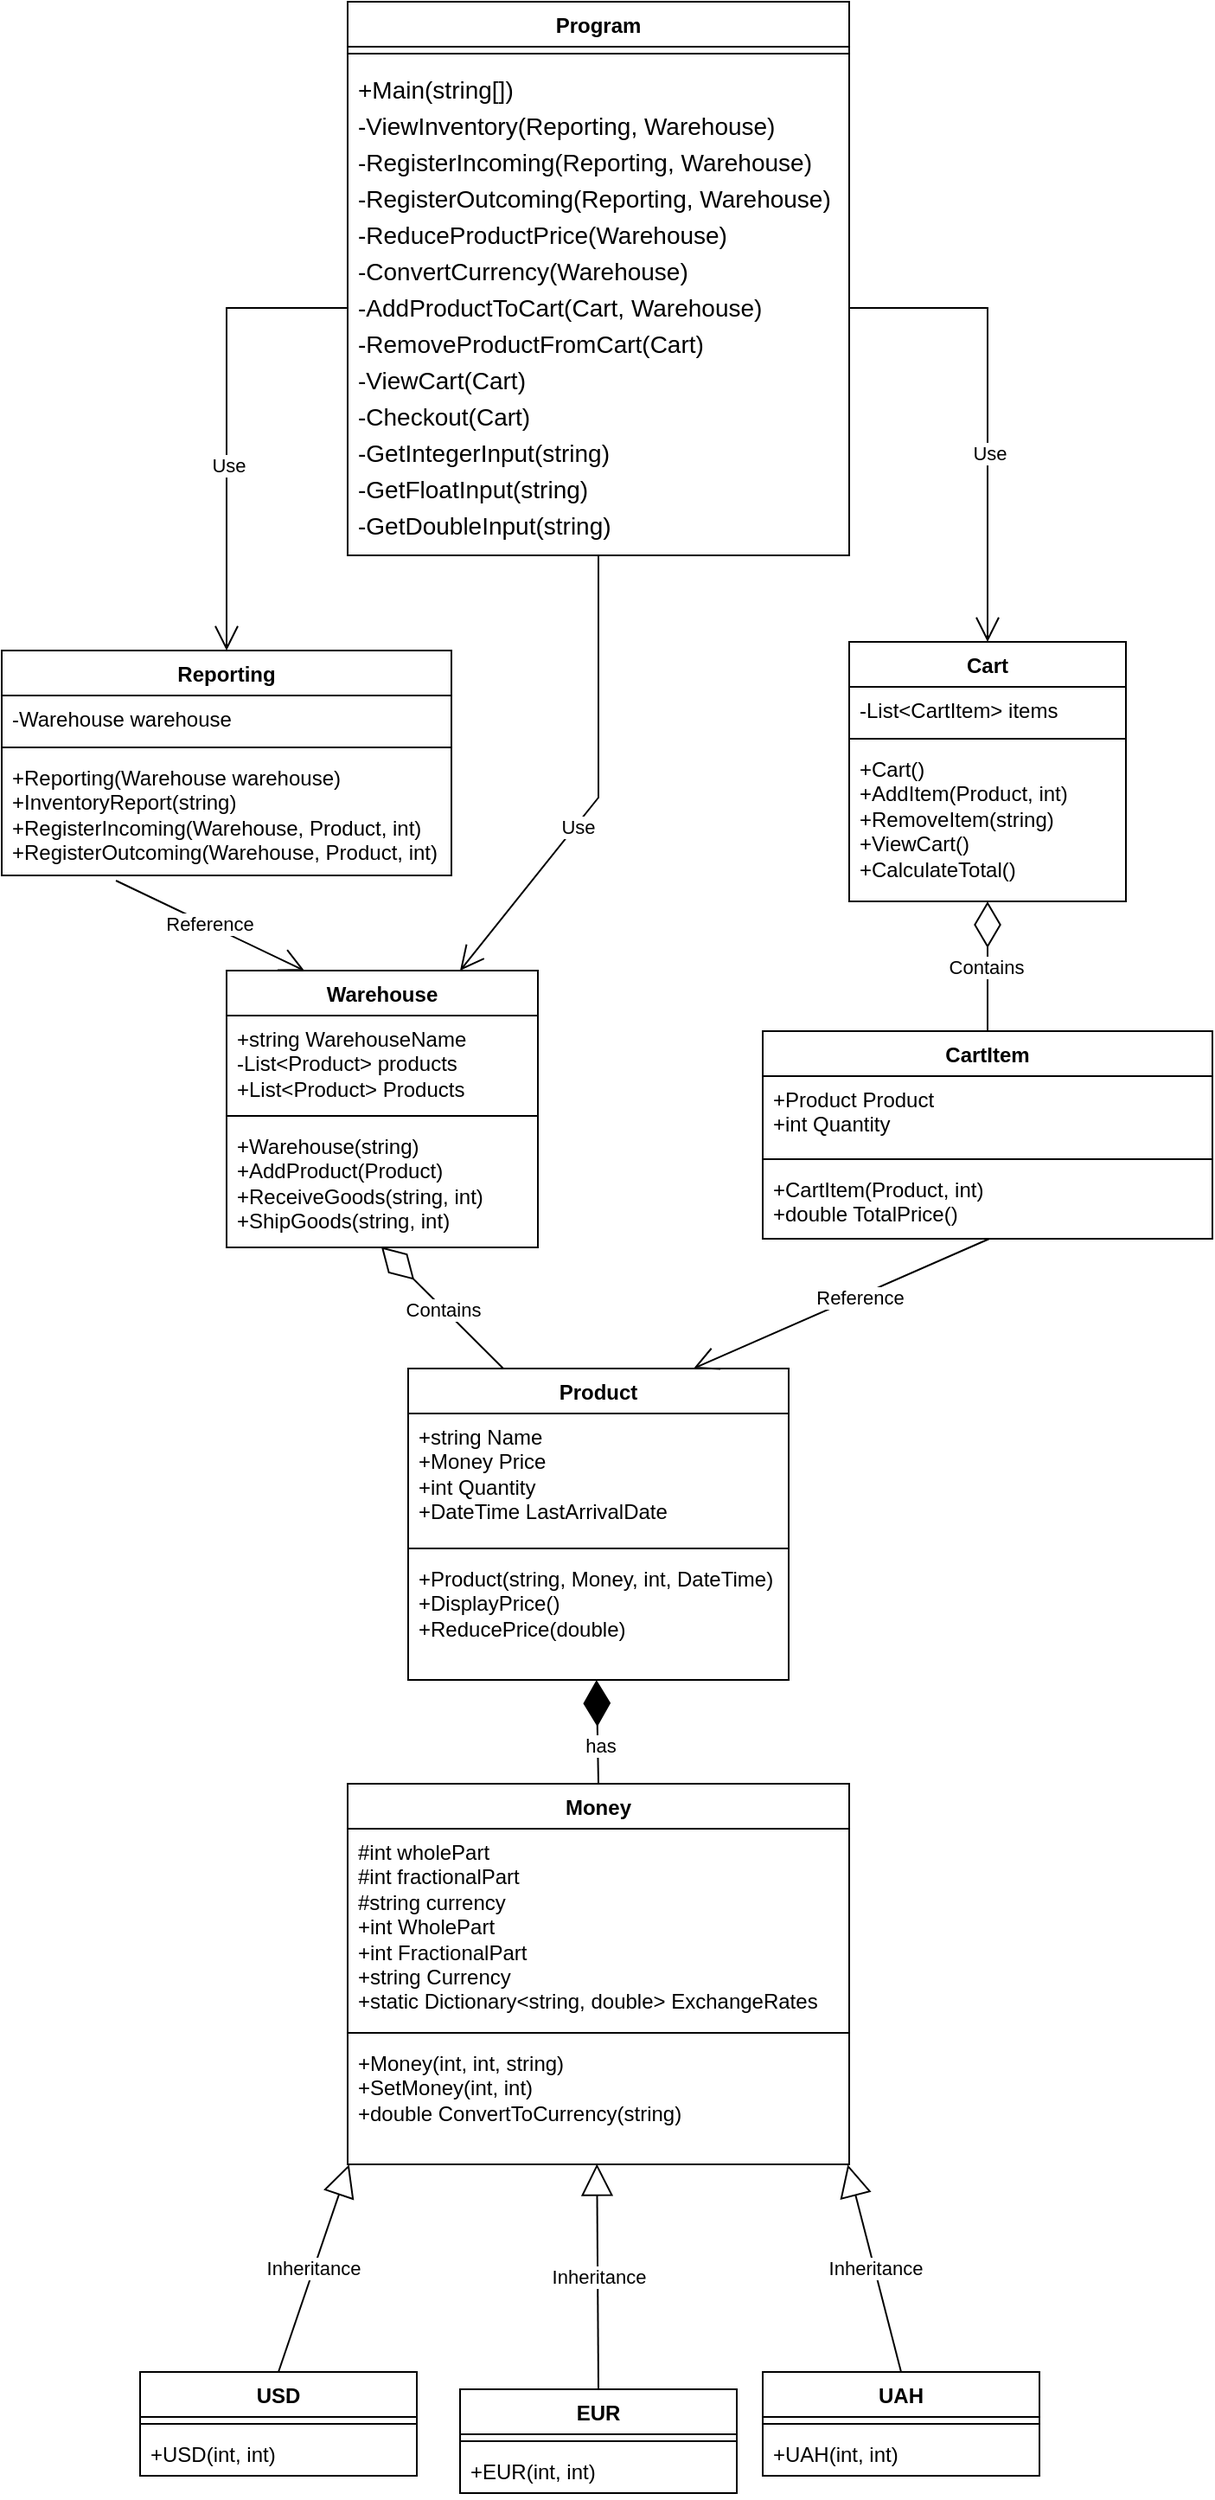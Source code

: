 <mxfile version="26.1.0">
  <diagram name="Page-1" id="c4acf3e9-155e-7222-9cf6-157b1a14988f">
    <mxGraphModel dx="1793" dy="933" grid="1" gridSize="10" guides="1" tooltips="1" connect="1" arrows="1" fold="1" page="1" pageScale="1" pageWidth="850" pageHeight="1100" background="none" math="0" shadow="0">
      <root>
        <mxCell id="0" />
        <mxCell id="1" parent="0" />
        <mxCell id="-vJRP48ZTgsoDx5BEf9M-2" value="Program" style="swimlane;fontStyle=1;align=center;verticalAlign=top;childLayout=stackLayout;horizontal=1;startSize=26;horizontalStack=0;resizeParent=1;resizeParentMax=0;resizeLast=0;collapsible=1;marginBottom=0;whiteSpace=wrap;html=1;" vertex="1" parent="1">
          <mxGeometry x="290" y="20" width="290" height="320" as="geometry" />
        </mxCell>
        <mxCell id="-vJRP48ZTgsoDx5BEf9M-4" value="" style="line;strokeWidth=1;fillColor=none;align=left;verticalAlign=middle;spacingTop=-1;spacingLeft=3;spacingRight=3;rotatable=0;labelPosition=right;points=[];portConstraint=eastwest;strokeColor=inherit;" vertex="1" parent="-vJRP48ZTgsoDx5BEf9M-2">
          <mxGeometry y="26" width="290" height="8" as="geometry" />
        </mxCell>
        <mxCell id="-vJRP48ZTgsoDx5BEf9M-5" value="&lt;div style=&quot;line-height: 150%;&quot;&gt;&lt;div&gt;&lt;div align=&quot;left&quot;&gt;&lt;font style=&quot;font-size: 14px; line-height: 150%;&quot;&gt;&lt;span class=&quot;&quot;&gt;+Main(string[])&lt;/span&gt;&lt;br&gt;&lt;span class=&quot;&quot;&gt;&lt;/span&gt;&lt;span class=&quot;&quot;&gt;  -ViewInventory(Reporting, Warehouse)&lt;/span&gt;&lt;br&gt;&lt;span class=&quot;&quot;&gt;&lt;/span&gt;&lt;span class=&quot;&quot;&gt;  -RegisterIncoming(Reporting, Warehouse)&lt;/span&gt;&lt;br&gt;&lt;span class=&quot;&quot;&gt;&lt;/span&gt;&lt;span class=&quot;&quot;&gt;  -RegisterOutcoming(Reporting, Warehouse)&lt;/span&gt;&lt;br&gt;&lt;span class=&quot;&quot;&gt;&lt;/span&gt;&lt;span class=&quot;&quot;&gt;  -ReduceProductPrice(Warehouse)&lt;/span&gt;&lt;br&gt;&lt;span class=&quot;&quot;&gt;&lt;/span&gt;&lt;span class=&quot;&quot;&gt;  -ConvertCurrency(Warehouse)&lt;/span&gt;&lt;br&gt;&lt;span class=&quot;&quot;&gt;&lt;/span&gt;&lt;span class=&quot;&quot;&gt;  -AddProductToCart(Cart, Warehouse)&lt;/span&gt;&lt;br&gt;&lt;span class=&quot;&quot;&gt;&lt;/span&gt;&lt;span class=&quot;&quot;&gt;  -RemoveProductFromCart(Cart)&lt;/span&gt;&lt;span class=&quot;&quot;&gt;&lt;br&gt;&lt;/span&gt;&lt;/font&gt;&lt;/div&gt;&lt;div align=&quot;left&quot;&gt;&lt;font style=&quot;font-size: 14px; line-height: 150%;&quot;&gt;&lt;span class=&quot;&quot;&gt;-ViewCart(Cart)&lt;/span&gt;&lt;br&gt;&lt;span class=&quot;&quot;&gt;&lt;/span&gt;&lt;span class=&quot;&quot;&gt;  -Checkout(Cart)&lt;/span&gt;&lt;br&gt;&lt;span class=&quot;&quot;&gt;&lt;/span&gt;&lt;span class=&quot;&quot;&gt;  -GetIntegerInput(string)&lt;/span&gt;&lt;br&gt;&lt;span class=&quot;&quot;&gt;&lt;/span&gt;&lt;span class=&quot;&quot;&gt;  -GetFloatInput(string)&lt;/span&gt;&lt;br&gt;&lt;span class=&quot;&quot;&gt;&lt;/span&gt;&lt;span class=&quot;&quot;&gt;  -GetDoubleInput(string)&lt;/span&gt;&lt;/font&gt;&lt;/div&gt;&lt;/div&gt;&lt;/div&gt;" style="text;strokeColor=none;fillColor=none;align=left;verticalAlign=top;spacingLeft=4;spacingRight=4;overflow=hidden;rotatable=0;points=[[0,0.5],[1,0.5]];portConstraint=eastwest;whiteSpace=wrap;html=1;" vertex="1" parent="-vJRP48ZTgsoDx5BEf9M-2">
          <mxGeometry y="34" width="290" height="286" as="geometry" />
        </mxCell>
        <mxCell id="-vJRP48ZTgsoDx5BEf9M-12" value="Reporting" style="swimlane;fontStyle=1;align=center;verticalAlign=top;childLayout=stackLayout;horizontal=1;startSize=26;horizontalStack=0;resizeParent=1;resizeParentMax=0;resizeLast=0;collapsible=1;marginBottom=0;whiteSpace=wrap;html=1;" vertex="1" parent="1">
          <mxGeometry x="90" y="395.0" width="260" height="130" as="geometry" />
        </mxCell>
        <mxCell id="-vJRP48ZTgsoDx5BEf9M-13" value="-Warehouse warehouse" style="text;strokeColor=none;fillColor=none;align=left;verticalAlign=top;spacingLeft=4;spacingRight=4;overflow=hidden;rotatable=0;points=[[0,0.5],[1,0.5]];portConstraint=eastwest;whiteSpace=wrap;html=1;" vertex="1" parent="-vJRP48ZTgsoDx5BEf9M-12">
          <mxGeometry y="26" width="260" height="26" as="geometry" />
        </mxCell>
        <mxCell id="-vJRP48ZTgsoDx5BEf9M-14" value="" style="line;strokeWidth=1;fillColor=none;align=left;verticalAlign=middle;spacingTop=-1;spacingLeft=3;spacingRight=3;rotatable=0;labelPosition=right;points=[];portConstraint=eastwest;strokeColor=inherit;" vertex="1" parent="-vJRP48ZTgsoDx5BEf9M-12">
          <mxGeometry y="52" width="260" height="8" as="geometry" />
        </mxCell>
        <mxCell id="-vJRP48ZTgsoDx5BEf9M-15" value="&lt;div&gt;+Reporting(Warehouse warehouse)&lt;/div&gt;&lt;div&gt;&lt;span class=&quot;&quot;&gt;+InventoryReport(string)&lt;br/&gt;&lt;/span&gt;&lt;span class=&quot;&quot;&gt;  +RegisterIncoming(Warehouse, Product, int)&lt;br/&gt;&lt;/span&gt;&lt;span class=&quot;&quot;&gt;  +RegisterOutcoming(Warehouse, Product, int)&lt;/span&gt;&lt;/div&gt;" style="text;strokeColor=none;fillColor=none;align=left;verticalAlign=top;spacingLeft=4;spacingRight=4;overflow=hidden;rotatable=0;points=[[0,0.5],[1,0.5]];portConstraint=eastwest;whiteSpace=wrap;html=1;" vertex="1" parent="-vJRP48ZTgsoDx5BEf9M-12">
          <mxGeometry y="60" width="260" height="70" as="geometry" />
        </mxCell>
        <mxCell id="-vJRP48ZTgsoDx5BEf9M-17" value="Cart" style="swimlane;fontStyle=1;align=center;verticalAlign=top;childLayout=stackLayout;horizontal=1;startSize=26;horizontalStack=0;resizeParent=1;resizeParentMax=0;resizeLast=0;collapsible=1;marginBottom=0;whiteSpace=wrap;html=1;" vertex="1" parent="1">
          <mxGeometry x="580" y="390.0" width="160" height="150" as="geometry" />
        </mxCell>
        <mxCell id="-vJRP48ZTgsoDx5BEf9M-18" value="-List&amp;lt;CartItem&amp;gt; items" style="text;strokeColor=none;fillColor=none;align=left;verticalAlign=top;spacingLeft=4;spacingRight=4;overflow=hidden;rotatable=0;points=[[0,0.5],[1,0.5]];portConstraint=eastwest;whiteSpace=wrap;html=1;" vertex="1" parent="-vJRP48ZTgsoDx5BEf9M-17">
          <mxGeometry y="26" width="160" height="26" as="geometry" />
        </mxCell>
        <mxCell id="-vJRP48ZTgsoDx5BEf9M-19" value="" style="line;strokeWidth=1;fillColor=none;align=left;verticalAlign=middle;spacingTop=-1;spacingLeft=3;spacingRight=3;rotatable=0;labelPosition=right;points=[];portConstraint=eastwest;strokeColor=inherit;" vertex="1" parent="-vJRP48ZTgsoDx5BEf9M-17">
          <mxGeometry y="52" width="160" height="8" as="geometry" />
        </mxCell>
        <mxCell id="-vJRP48ZTgsoDx5BEf9M-20" value="&lt;div&gt;&lt;span class=&quot;&quot;&gt;+Cart()&amp;nbsp;&lt;/span&gt;&lt;span class=&quot;&quot;&gt;&lt;/span&gt;&lt;/div&gt;&lt;div&gt;&lt;span class=&quot;&quot;&gt;+AddItem(Product, int)&amp;nbsp;&lt;/span&gt;&lt;span class=&quot;&quot;&gt;&lt;/span&gt;&lt;/div&gt;&lt;div&gt;&lt;span class=&quot;&quot;&gt;+RemoveItem(string)&amp;nbsp;&lt;/span&gt;&lt;span class=&quot;&quot;&gt;&lt;/span&gt;&lt;/div&gt;&lt;div&gt;&lt;span class=&quot;&quot;&gt;+ViewCart()&amp;nbsp;&lt;/span&gt;&lt;span class=&quot;&quot;&gt;&lt;/span&gt;&lt;/div&gt;&lt;div&gt;&lt;span class=&quot;&quot;&gt;+CalculateTotal()&lt;/span&gt;&lt;/div&gt;" style="text;strokeColor=none;fillColor=none;align=left;verticalAlign=top;spacingLeft=4;spacingRight=4;overflow=hidden;rotatable=0;points=[[0,0.5],[1,0.5]];portConstraint=eastwest;whiteSpace=wrap;html=1;" vertex="1" parent="-vJRP48ZTgsoDx5BEf9M-17">
          <mxGeometry y="60" width="160" height="90" as="geometry" />
        </mxCell>
        <mxCell id="-vJRP48ZTgsoDx5BEf9M-21" value="Warehouse" style="swimlane;fontStyle=1;align=center;verticalAlign=top;childLayout=stackLayout;horizontal=1;startSize=26;horizontalStack=0;resizeParent=1;resizeParentMax=0;resizeLast=0;collapsible=1;marginBottom=0;whiteSpace=wrap;html=1;" vertex="1" parent="1">
          <mxGeometry x="220" y="580" width="180" height="160" as="geometry" />
        </mxCell>
        <mxCell id="-vJRP48ZTgsoDx5BEf9M-22" value="&lt;span class=&quot;&quot;&gt;+string WarehouseName&lt;br/&gt;&lt;/span&gt;&lt;span class=&quot;&quot;&gt;  -List&amp;lt;Product&amp;gt; products&lt;br/&gt;&lt;/span&gt;&lt;span class=&quot;&quot;&gt;  +List&amp;lt;Product&amp;gt; Products&lt;/span&gt;" style="text;strokeColor=none;fillColor=none;align=left;verticalAlign=top;spacingLeft=4;spacingRight=4;overflow=hidden;rotatable=0;points=[[0,0.5],[1,0.5]];portConstraint=eastwest;whiteSpace=wrap;html=1;" vertex="1" parent="-vJRP48ZTgsoDx5BEf9M-21">
          <mxGeometry y="26" width="180" height="54" as="geometry" />
        </mxCell>
        <mxCell id="-vJRP48ZTgsoDx5BEf9M-23" value="" style="line;strokeWidth=1;fillColor=none;align=left;verticalAlign=middle;spacingTop=-1;spacingLeft=3;spacingRight=3;rotatable=0;labelPosition=right;points=[];portConstraint=eastwest;strokeColor=inherit;" vertex="1" parent="-vJRP48ZTgsoDx5BEf9M-21">
          <mxGeometry y="80" width="180" height="8" as="geometry" />
        </mxCell>
        <mxCell id="-vJRP48ZTgsoDx5BEf9M-24" value="&lt;div&gt;&lt;span class=&quot;&quot;&gt;+Warehouse(string)&amp;nbsp;&lt;/span&gt;&lt;span class=&quot;&quot;&gt;&lt;/span&gt;&lt;/div&gt;&lt;div&gt;&lt;span class=&quot;&quot;&gt;+AddProduct(Product)&amp;nbsp;&lt;/span&gt;&lt;span class=&quot;&quot;&gt;&lt;/span&gt;&lt;/div&gt;&lt;div&gt;&lt;span class=&quot;&quot;&gt;+ReceiveGoods(string, int)&amp;nbsp;&lt;/span&gt;&lt;span class=&quot;&quot;&gt;&lt;/span&gt;&lt;/div&gt;&lt;div&gt;&lt;span class=&quot;&quot;&gt;+ShipGoods(string, int)&lt;/span&gt;&lt;/div&gt;" style="text;strokeColor=none;fillColor=none;align=left;verticalAlign=top;spacingLeft=4;spacingRight=4;overflow=hidden;rotatable=0;points=[[0,0.5],[1,0.5]];portConstraint=eastwest;whiteSpace=wrap;html=1;" vertex="1" parent="-vJRP48ZTgsoDx5BEf9M-21">
          <mxGeometry y="88" width="180" height="72" as="geometry" />
        </mxCell>
        <mxCell id="-vJRP48ZTgsoDx5BEf9M-27" value="" style="endArrow=open;endFill=1;endSize=12;html=1;rounded=0;exitX=0.254;exitY=1.043;exitDx=0;exitDy=0;exitPerimeter=0;entryX=0.25;entryY=0;entryDx=0;entryDy=0;" edge="1" parent="1" source="-vJRP48ZTgsoDx5BEf9M-15" target="-vJRP48ZTgsoDx5BEf9M-21">
          <mxGeometry width="160" relative="1" as="geometry">
            <mxPoint x="300" y="460" as="sourcePoint" />
            <mxPoint x="460" y="460" as="targetPoint" />
          </mxGeometry>
        </mxCell>
        <mxCell id="-vJRP48ZTgsoDx5BEf9M-28" value="Reference" style="edgeLabel;html=1;align=center;verticalAlign=middle;resizable=0;points=[];" vertex="1" connectable="0" parent="-vJRP48ZTgsoDx5BEf9M-27">
          <mxGeometry x="-0.08" y="-1" relative="1" as="geometry">
            <mxPoint x="4" as="offset" />
          </mxGeometry>
        </mxCell>
        <mxCell id="-vJRP48ZTgsoDx5BEf9M-30" value="" style="endArrow=open;endFill=1;endSize=12;html=1;rounded=0;exitX=0;exitY=0.5;exitDx=0;exitDy=0;entryX=0.5;entryY=0;entryDx=0;entryDy=0;" edge="1" parent="1" source="-vJRP48ZTgsoDx5BEf9M-5" target="-vJRP48ZTgsoDx5BEf9M-12">
          <mxGeometry width="160" relative="1" as="geometry">
            <mxPoint x="300" y="460" as="sourcePoint" />
            <mxPoint x="460" y="460" as="targetPoint" />
            <Array as="points">
              <mxPoint x="220" y="197" />
            </Array>
          </mxGeometry>
        </mxCell>
        <mxCell id="-vJRP48ZTgsoDx5BEf9M-31" value="Use" style="edgeLabel;html=1;align=center;verticalAlign=middle;resizable=0;points=[];" vertex="1" connectable="0" parent="-vJRP48ZTgsoDx5BEf9M-30">
          <mxGeometry x="0.202" y="1" relative="1" as="geometry">
            <mxPoint as="offset" />
          </mxGeometry>
        </mxCell>
        <mxCell id="-vJRP48ZTgsoDx5BEf9M-32" value="" style="endArrow=open;endFill=1;endSize=12;html=1;rounded=0;exitX=1;exitY=0.5;exitDx=0;exitDy=0;entryX=0.5;entryY=0;entryDx=0;entryDy=0;" edge="1" parent="1" source="-vJRP48ZTgsoDx5BEf9M-5" target="-vJRP48ZTgsoDx5BEf9M-17">
          <mxGeometry width="160" relative="1" as="geometry">
            <mxPoint x="720" y="187" as="sourcePoint" />
            <mxPoint x="650" y="385" as="targetPoint" />
            <Array as="points">
              <mxPoint x="660" y="197" />
            </Array>
          </mxGeometry>
        </mxCell>
        <mxCell id="-vJRP48ZTgsoDx5BEf9M-33" value="Use" style="edgeLabel;html=1;align=center;verticalAlign=middle;resizable=0;points=[];" vertex="1" connectable="0" parent="-vJRP48ZTgsoDx5BEf9M-32">
          <mxGeometry x="0.202" y="1" relative="1" as="geometry">
            <mxPoint as="offset" />
          </mxGeometry>
        </mxCell>
        <mxCell id="-vJRP48ZTgsoDx5BEf9M-38" value="" style="endArrow=open;endFill=1;endSize=12;html=1;rounded=0;exitX=0.5;exitY=1;exitDx=0;exitDy=0;entryX=0.75;entryY=0;entryDx=0;entryDy=0;" edge="1" parent="1" source="-vJRP48ZTgsoDx5BEf9M-2" target="-vJRP48ZTgsoDx5BEf9M-21">
          <mxGeometry width="160" relative="1" as="geometry">
            <mxPoint x="470" y="380" as="sourcePoint" />
            <mxPoint x="400" y="578" as="targetPoint" />
            <Array as="points">
              <mxPoint x="435" y="480" />
            </Array>
          </mxGeometry>
        </mxCell>
        <mxCell id="-vJRP48ZTgsoDx5BEf9M-39" value="Use" style="edgeLabel;html=1;align=center;verticalAlign=middle;resizable=0;points=[];" vertex="1" connectable="0" parent="-vJRP48ZTgsoDx5BEf9M-38">
          <mxGeometry x="0.202" y="1" relative="1" as="geometry">
            <mxPoint as="offset" />
          </mxGeometry>
        </mxCell>
        <mxCell id="-vJRP48ZTgsoDx5BEf9M-40" value="CartItem" style="swimlane;fontStyle=1;align=center;verticalAlign=top;childLayout=stackLayout;horizontal=1;startSize=26;horizontalStack=0;resizeParent=1;resizeParentMax=0;resizeLast=0;collapsible=1;marginBottom=0;whiteSpace=wrap;html=1;" vertex="1" parent="1">
          <mxGeometry x="530" y="615.0" width="260" height="120" as="geometry" />
        </mxCell>
        <mxCell id="-vJRP48ZTgsoDx5BEf9M-41" value="&lt;div&gt;&lt;span class=&quot;&quot;&gt;+Product Product&amp;nbsp;&lt;/span&gt;&lt;span class=&quot;&quot;&gt;&lt;/span&gt;&lt;/div&gt;&lt;div&gt;&lt;span class=&quot;&quot;&gt;+int Quantity&lt;/span&gt;&lt;/div&gt;" style="text;strokeColor=none;fillColor=none;align=left;verticalAlign=top;spacingLeft=4;spacingRight=4;overflow=hidden;rotatable=0;points=[[0,0.5],[1,0.5]];portConstraint=eastwest;whiteSpace=wrap;html=1;" vertex="1" parent="-vJRP48ZTgsoDx5BEf9M-40">
          <mxGeometry y="26" width="260" height="44" as="geometry" />
        </mxCell>
        <mxCell id="-vJRP48ZTgsoDx5BEf9M-42" value="" style="line;strokeWidth=1;fillColor=none;align=left;verticalAlign=middle;spacingTop=-1;spacingLeft=3;spacingRight=3;rotatable=0;labelPosition=right;points=[];portConstraint=eastwest;strokeColor=inherit;" vertex="1" parent="-vJRP48ZTgsoDx5BEf9M-40">
          <mxGeometry y="70" width="260" height="8" as="geometry" />
        </mxCell>
        <mxCell id="-vJRP48ZTgsoDx5BEf9M-43" value="&lt;div&gt;&lt;span class=&quot;&quot;&gt;+CartItem(Product, int)&amp;nbsp;&lt;/span&gt;&lt;span class=&quot;&quot;&gt;&lt;/span&gt;&lt;/div&gt;&lt;div&gt;&lt;span class=&quot;&quot;&gt;+double TotalPrice()&lt;/span&gt;&lt;/div&gt;" style="text;strokeColor=none;fillColor=none;align=left;verticalAlign=top;spacingLeft=4;spacingRight=4;overflow=hidden;rotatable=0;points=[[0,0.5],[1,0.5]];portConstraint=eastwest;whiteSpace=wrap;html=1;" vertex="1" parent="-vJRP48ZTgsoDx5BEf9M-40">
          <mxGeometry y="78" width="260" height="42" as="geometry" />
        </mxCell>
        <mxCell id="-vJRP48ZTgsoDx5BEf9M-44" value="" style="endArrow=diamondThin;endFill=0;endSize=24;html=1;rounded=0;exitX=0.5;exitY=0;exitDx=0;exitDy=0;entryX=0.5;entryY=1;entryDx=0;entryDy=0;" edge="1" parent="1" source="-vJRP48ZTgsoDx5BEf9M-40" target="-vJRP48ZTgsoDx5BEf9M-17">
          <mxGeometry width="160" relative="1" as="geometry">
            <mxPoint x="510" y="525" as="sourcePoint" />
            <mxPoint x="350" y="525" as="targetPoint" />
          </mxGeometry>
        </mxCell>
        <mxCell id="-vJRP48ZTgsoDx5BEf9M-45" value="Contains" style="edgeLabel;html=1;align=center;verticalAlign=middle;resizable=0;points=[];" vertex="1" connectable="0" parent="-vJRP48ZTgsoDx5BEf9M-44">
          <mxGeometry x="-0.015" y="1" relative="1" as="geometry">
            <mxPoint as="offset" />
          </mxGeometry>
        </mxCell>
        <mxCell id="-vJRP48ZTgsoDx5BEf9M-54" value="Product" style="swimlane;fontStyle=1;align=center;verticalAlign=top;childLayout=stackLayout;horizontal=1;startSize=26;horizontalStack=0;resizeParent=1;resizeParentMax=0;resizeLast=0;collapsible=1;marginBottom=0;whiteSpace=wrap;html=1;" vertex="1" parent="1">
          <mxGeometry x="325" y="810" width="220" height="180" as="geometry" />
        </mxCell>
        <mxCell id="-vJRP48ZTgsoDx5BEf9M-55" value="&lt;div&gt;&lt;span class=&quot;&quot;&gt;+string Name&lt;/span&gt;&lt;/div&gt;&lt;div&gt;&lt;span class=&quot;&quot;&gt;+Money Price&lt;/span&gt;&lt;span class=&quot;&quot;&gt;&lt;br&gt;+int Quantity&lt;br/&gt;&lt;/span&gt;&lt;span class=&quot;&quot;&gt;  +DateTime LastArrivalDate&lt;/span&gt;&lt;/div&gt;" style="text;strokeColor=none;fillColor=none;align=left;verticalAlign=top;spacingLeft=4;spacingRight=4;overflow=hidden;rotatable=0;points=[[0,0.5],[1,0.5]];portConstraint=eastwest;whiteSpace=wrap;html=1;" vertex="1" parent="-vJRP48ZTgsoDx5BEf9M-54">
          <mxGeometry y="26" width="220" height="74" as="geometry" />
        </mxCell>
        <mxCell id="-vJRP48ZTgsoDx5BEf9M-56" value="" style="line;strokeWidth=1;fillColor=none;align=left;verticalAlign=middle;spacingTop=-1;spacingLeft=3;spacingRight=3;rotatable=0;labelPosition=right;points=[];portConstraint=eastwest;strokeColor=inherit;" vertex="1" parent="-vJRP48ZTgsoDx5BEf9M-54">
          <mxGeometry y="100" width="220" height="8" as="geometry" />
        </mxCell>
        <mxCell id="-vJRP48ZTgsoDx5BEf9M-57" value="&lt;div&gt;&lt;span class=&quot;&quot;&gt;+Product(string, Money, int, DateTime)&lt;/span&gt;&lt;/div&gt;&lt;div&gt;&lt;span class=&quot;&quot;&gt;+DisplayPrice()&amp;nbsp;&lt;/span&gt;&lt;span class=&quot;&quot;&gt;&lt;/span&gt;&lt;/div&gt;&lt;div&gt;&lt;span class=&quot;&quot;&gt;+ReducePrice(double)&lt;/span&gt;&lt;/div&gt;" style="text;strokeColor=none;fillColor=none;align=left;verticalAlign=top;spacingLeft=4;spacingRight=4;overflow=hidden;rotatable=0;points=[[0,0.5],[1,0.5]];portConstraint=eastwest;whiteSpace=wrap;html=1;" vertex="1" parent="-vJRP48ZTgsoDx5BEf9M-54">
          <mxGeometry y="108" width="220" height="72" as="geometry" />
        </mxCell>
        <mxCell id="-vJRP48ZTgsoDx5BEf9M-59" value="" style="endArrow=open;endFill=1;endSize=12;html=1;rounded=0;entryX=0.75;entryY=0;entryDx=0;entryDy=0;exitX=0.503;exitY=1.003;exitDx=0;exitDy=0;exitPerimeter=0;" edge="1" parent="1" source="-vJRP48ZTgsoDx5BEf9M-43" target="-vJRP48ZTgsoDx5BEf9M-54">
          <mxGeometry width="160" relative="1" as="geometry">
            <mxPoint x="310" y="740" as="sourcePoint" />
            <mxPoint x="409" y="792" as="targetPoint" />
          </mxGeometry>
        </mxCell>
        <mxCell id="-vJRP48ZTgsoDx5BEf9M-60" value="Reference" style="edgeLabel;html=1;align=center;verticalAlign=middle;resizable=0;points=[];" vertex="1" connectable="0" parent="-vJRP48ZTgsoDx5BEf9M-59">
          <mxGeometry x="-0.08" y="-1" relative="1" as="geometry">
            <mxPoint x="4" as="offset" />
          </mxGeometry>
        </mxCell>
        <mxCell id="-vJRP48ZTgsoDx5BEf9M-64" value="" style="endArrow=diamondThin;endFill=0;endSize=24;html=1;rounded=0;exitX=0.25;exitY=0;exitDx=0;exitDy=0;entryX=0.497;entryY=0.996;entryDx=0;entryDy=0;entryPerimeter=0;" edge="1" parent="1" source="-vJRP48ZTgsoDx5BEf9M-54" target="-vJRP48ZTgsoDx5BEf9M-24">
          <mxGeometry width="160" relative="1" as="geometry">
            <mxPoint x="309.57" y="815" as="sourcePoint" />
            <mxPoint x="309.57" y="740" as="targetPoint" />
          </mxGeometry>
        </mxCell>
        <mxCell id="-vJRP48ZTgsoDx5BEf9M-65" value="Contains" style="edgeLabel;html=1;align=center;verticalAlign=middle;resizable=0;points=[];" vertex="1" connectable="0" parent="-vJRP48ZTgsoDx5BEf9M-64">
          <mxGeometry x="-0.015" y="1" relative="1" as="geometry">
            <mxPoint as="offset" />
          </mxGeometry>
        </mxCell>
        <mxCell id="-vJRP48ZTgsoDx5BEf9M-66" value="" style="endArrow=diamondThin;endFill=1;endSize=24;html=1;rounded=0;entryX=0.495;entryY=1;entryDx=0;entryDy=0;entryPerimeter=0;exitX=0.5;exitY=0;exitDx=0;exitDy=0;" edge="1" parent="1" source="-vJRP48ZTgsoDx5BEf9M-67" target="-vJRP48ZTgsoDx5BEf9M-57">
          <mxGeometry width="160" relative="1" as="geometry">
            <mxPoint x="434" y="1040" as="sourcePoint" />
            <mxPoint x="305" y="740" as="targetPoint" />
          </mxGeometry>
        </mxCell>
        <mxCell id="-vJRP48ZTgsoDx5BEf9M-86" value="has" style="edgeLabel;html=1;align=center;verticalAlign=middle;resizable=0;points=[];" vertex="1" connectable="0" parent="-vJRP48ZTgsoDx5BEf9M-66">
          <mxGeometry x="-0.256" y="-1" relative="1" as="geometry">
            <mxPoint as="offset" />
          </mxGeometry>
        </mxCell>
        <mxCell id="-vJRP48ZTgsoDx5BEf9M-67" value="Money" style="swimlane;fontStyle=1;align=center;verticalAlign=top;childLayout=stackLayout;horizontal=1;startSize=26;horizontalStack=0;resizeParent=1;resizeParentMax=0;resizeLast=0;collapsible=1;marginBottom=0;whiteSpace=wrap;html=1;" vertex="1" parent="1">
          <mxGeometry x="290" y="1050" width="290" height="220" as="geometry" />
        </mxCell>
        <mxCell id="-vJRP48ZTgsoDx5BEf9M-68" value="&lt;div&gt;&lt;span class=&quot;&quot;&gt;#int wholePart&amp;nbsp;&lt;/span&gt;&lt;span class=&quot;&quot;&gt;&lt;/span&gt;&lt;/div&gt;&lt;div&gt;&lt;span class=&quot;&quot;&gt;#int fractionalPart&lt;br/&gt;&lt;/span&gt;&lt;span class=&quot;&quot;&gt;  #string currency&lt;br/&gt;&lt;/span&gt;&lt;span class=&quot;&quot;&gt;  +int WholePart&lt;br/&gt;&lt;/span&gt;&lt;span class=&quot;&quot;&gt;  +int FractionalPart&lt;br/&gt;&lt;/span&gt;&lt;span class=&quot;&quot;&gt;  +string Currency&lt;br/&gt;&lt;/span&gt;&lt;span class=&quot;&quot;&gt;  +static Dictionary&amp;lt;string, double&amp;gt; ExchangeRates&lt;/span&gt;&lt;/div&gt;" style="text;strokeColor=none;fillColor=none;align=left;verticalAlign=top;spacingLeft=4;spacingRight=4;overflow=hidden;rotatable=0;points=[[0,0.5],[1,0.5]];portConstraint=eastwest;whiteSpace=wrap;html=1;" vertex="1" parent="-vJRP48ZTgsoDx5BEf9M-67">
          <mxGeometry y="26" width="290" height="114" as="geometry" />
        </mxCell>
        <mxCell id="-vJRP48ZTgsoDx5BEf9M-69" value="" style="line;strokeWidth=1;fillColor=none;align=left;verticalAlign=middle;spacingTop=-1;spacingLeft=3;spacingRight=3;rotatable=0;labelPosition=right;points=[];portConstraint=eastwest;strokeColor=inherit;" vertex="1" parent="-vJRP48ZTgsoDx5BEf9M-67">
          <mxGeometry y="140" width="290" height="8" as="geometry" />
        </mxCell>
        <mxCell id="-vJRP48ZTgsoDx5BEf9M-70" value="&lt;div&gt;&lt;span class=&quot;&quot;&gt;+Money(int, int, string) &lt;br&gt;&lt;/span&gt;&lt;/div&gt;&lt;div&gt;&lt;span class=&quot;&quot;&gt;  +SetMoney(int, int)&amp;nbsp;&lt;/span&gt;&lt;span class=&quot;&quot;&gt;&lt;/span&gt;&lt;/div&gt;&lt;div&gt;&lt;span class=&quot;&quot;&gt;+double ConvertToCurrency(string)&lt;/span&gt;&lt;/div&gt;" style="text;strokeColor=none;fillColor=none;align=left;verticalAlign=top;spacingLeft=4;spacingRight=4;overflow=hidden;rotatable=0;points=[[0,0.5],[1,0.5]];portConstraint=eastwest;whiteSpace=wrap;html=1;" vertex="1" parent="-vJRP48ZTgsoDx5BEf9M-67">
          <mxGeometry y="148" width="290" height="72" as="geometry" />
        </mxCell>
        <mxCell id="-vJRP48ZTgsoDx5BEf9M-71" value="Inheritance" style="endArrow=block;endSize=16;endFill=0;html=1;rounded=0;exitX=0.5;exitY=0;exitDx=0;exitDy=0;entryX=0.003;entryY=1.002;entryDx=0;entryDy=0;entryPerimeter=0;" edge="1" parent="1" source="-vJRP48ZTgsoDx5BEf9M-74" target="-vJRP48ZTgsoDx5BEf9M-70">
          <mxGeometry width="160" relative="1" as="geometry">
            <mxPoint x="250" y="1390" as="sourcePoint" />
            <mxPoint x="290" y="1270" as="targetPoint" />
          </mxGeometry>
        </mxCell>
        <mxCell id="-vJRP48ZTgsoDx5BEf9M-72" value="Inheritance" style="endArrow=block;endSize=16;endFill=0;html=1;rounded=0;exitX=0.5;exitY=0;exitDx=0;exitDy=0;entryX=0.497;entryY=0.996;entryDx=0;entryDy=0;entryPerimeter=0;" edge="1" parent="1" source="-vJRP48ZTgsoDx5BEf9M-78" target="-vJRP48ZTgsoDx5BEf9M-70">
          <mxGeometry width="160" relative="1" as="geometry">
            <mxPoint x="434" y="1400" as="sourcePoint" />
            <mxPoint x="302" y="1280" as="targetPoint" />
          </mxGeometry>
        </mxCell>
        <mxCell id="-vJRP48ZTgsoDx5BEf9M-73" value="Inheritance" style="endArrow=block;endSize=16;endFill=0;html=1;rounded=0;exitX=0.5;exitY=0;exitDx=0;exitDy=0;entryX=0.997;entryY=1.002;entryDx=0;entryDy=0;entryPerimeter=0;" edge="1" parent="1" source="-vJRP48ZTgsoDx5BEf9M-82" target="-vJRP48ZTgsoDx5BEf9M-70">
          <mxGeometry width="160" relative="1" as="geometry">
            <mxPoint x="610" y="1390" as="sourcePoint" />
            <mxPoint x="610" y="1280" as="targetPoint" />
          </mxGeometry>
        </mxCell>
        <mxCell id="-vJRP48ZTgsoDx5BEf9M-74" value="USD" style="swimlane;fontStyle=1;align=center;verticalAlign=top;childLayout=stackLayout;horizontal=1;startSize=26;horizontalStack=0;resizeParent=1;resizeParentMax=0;resizeLast=0;collapsible=1;marginBottom=0;whiteSpace=wrap;html=1;" vertex="1" parent="1">
          <mxGeometry x="170" y="1390" width="160" height="60" as="geometry" />
        </mxCell>
        <mxCell id="-vJRP48ZTgsoDx5BEf9M-76" value="" style="line;strokeWidth=1;fillColor=none;align=left;verticalAlign=middle;spacingTop=-1;spacingLeft=3;spacingRight=3;rotatable=0;labelPosition=right;points=[];portConstraint=eastwest;strokeColor=inherit;" vertex="1" parent="-vJRP48ZTgsoDx5BEf9M-74">
          <mxGeometry y="26" width="160" height="8" as="geometry" />
        </mxCell>
        <mxCell id="-vJRP48ZTgsoDx5BEf9M-77" value="+USD(int, int)" style="text;strokeColor=none;fillColor=none;align=left;verticalAlign=top;spacingLeft=4;spacingRight=4;overflow=hidden;rotatable=0;points=[[0,0.5],[1,0.5]];portConstraint=eastwest;whiteSpace=wrap;html=1;" vertex="1" parent="-vJRP48ZTgsoDx5BEf9M-74">
          <mxGeometry y="34" width="160" height="26" as="geometry" />
        </mxCell>
        <mxCell id="-vJRP48ZTgsoDx5BEf9M-78" value="EUR" style="swimlane;fontStyle=1;align=center;verticalAlign=top;childLayout=stackLayout;horizontal=1;startSize=26;horizontalStack=0;resizeParent=1;resizeParentMax=0;resizeLast=0;collapsible=1;marginBottom=0;whiteSpace=wrap;html=1;" vertex="1" parent="1">
          <mxGeometry x="355" y="1400" width="160" height="60" as="geometry" />
        </mxCell>
        <mxCell id="-vJRP48ZTgsoDx5BEf9M-80" value="" style="line;strokeWidth=1;fillColor=none;align=left;verticalAlign=middle;spacingTop=-1;spacingLeft=3;spacingRight=3;rotatable=0;labelPosition=right;points=[];portConstraint=eastwest;strokeColor=inherit;" vertex="1" parent="-vJRP48ZTgsoDx5BEf9M-78">
          <mxGeometry y="26" width="160" height="8" as="geometry" />
        </mxCell>
        <mxCell id="-vJRP48ZTgsoDx5BEf9M-81" value="+EUR(int, int)" style="text;strokeColor=none;fillColor=none;align=left;verticalAlign=top;spacingLeft=4;spacingRight=4;overflow=hidden;rotatable=0;points=[[0,0.5],[1,0.5]];portConstraint=eastwest;whiteSpace=wrap;html=1;" vertex="1" parent="-vJRP48ZTgsoDx5BEf9M-78">
          <mxGeometry y="34" width="160" height="26" as="geometry" />
        </mxCell>
        <mxCell id="-vJRP48ZTgsoDx5BEf9M-82" value="UAH" style="swimlane;fontStyle=1;align=center;verticalAlign=top;childLayout=stackLayout;horizontal=1;startSize=26;horizontalStack=0;resizeParent=1;resizeParentMax=0;resizeLast=0;collapsible=1;marginBottom=0;whiteSpace=wrap;html=1;" vertex="1" parent="1">
          <mxGeometry x="530" y="1390" width="160" height="60" as="geometry" />
        </mxCell>
        <mxCell id="-vJRP48ZTgsoDx5BEf9M-84" value="" style="line;strokeWidth=1;fillColor=none;align=left;verticalAlign=middle;spacingTop=-1;spacingLeft=3;spacingRight=3;rotatable=0;labelPosition=right;points=[];portConstraint=eastwest;strokeColor=inherit;" vertex="1" parent="-vJRP48ZTgsoDx5BEf9M-82">
          <mxGeometry y="26" width="160" height="8" as="geometry" />
        </mxCell>
        <mxCell id="-vJRP48ZTgsoDx5BEf9M-85" value="+UAH(int, int)" style="text;strokeColor=none;fillColor=none;align=left;verticalAlign=top;spacingLeft=4;spacingRight=4;overflow=hidden;rotatable=0;points=[[0,0.5],[1,0.5]];portConstraint=eastwest;whiteSpace=wrap;html=1;" vertex="1" parent="-vJRP48ZTgsoDx5BEf9M-82">
          <mxGeometry y="34" width="160" height="26" as="geometry" />
        </mxCell>
      </root>
    </mxGraphModel>
  </diagram>
</mxfile>

